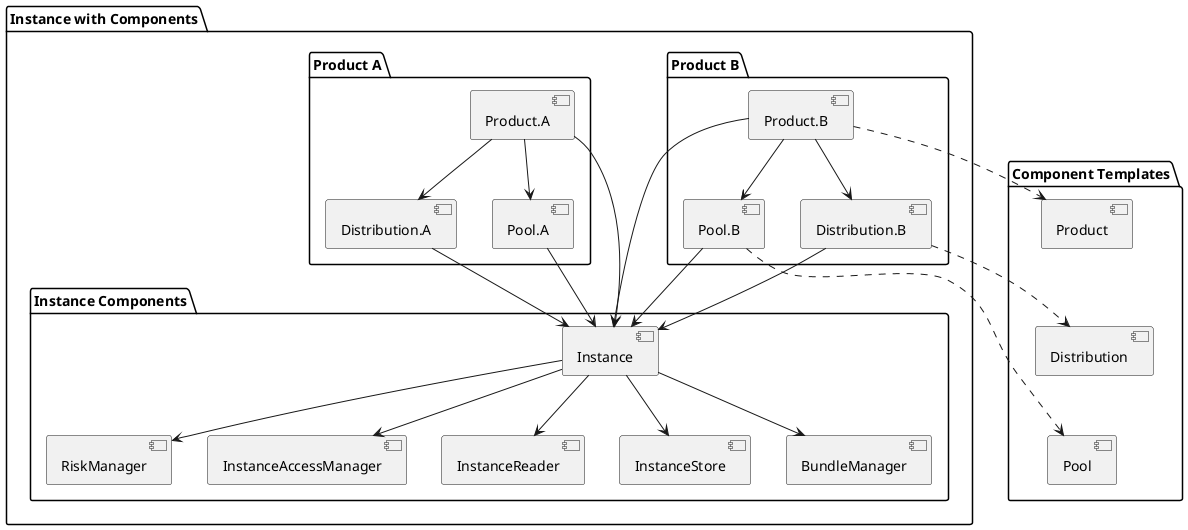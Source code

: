 @startuml


package "Component Templates" {
    [Product]
    [Distribution]
    [Pool]

    [Product] -[hidden]- [Distribution]
    [Distribution]  -[hidden]-  [Pool]
}

package "Instance with Components" {

    package "Instance Components" {
        [Instance]
        [InstanceStore]
        [BundleManager]
        [RiskManager]
        [InstanceAccessManager]
        [InstanceReader]

        [Instance] --> [InstanceStore]
        [Instance] --> [BundleManager]
        [Instance] --> [RiskManager]
        [Instance] --> [InstanceAccessManager]
        [Instance] --> [InstanceReader]
    }

    package "Product A" {
        [Product.A]
        [Distribution.A]
        [Pool.A]

        [Product.A] --> [Distribution.A]
        [Product.A] --> [Pool.A]
        [Product.A] --> [Instance]

        [Distribution.A] --> [Instance]
        [Pool.A] --> [Instance]
    }

    package "Product B" {
        [Product.B]
        [Distribution.B]
        [Pool.B]

        [Product.B] --> [Distribution.B]
        [Product.B] --> [Pool.B]
        [Product.B] --> [Instance]

        [Distribution.B] --> [Instance]
        [Pool.B] --> [Instance]

        [Product.B] ..> [Product]
        [Distribution.B] ..> [Distribution]
        [Pool.B] ..> [Pool]
    }
}
